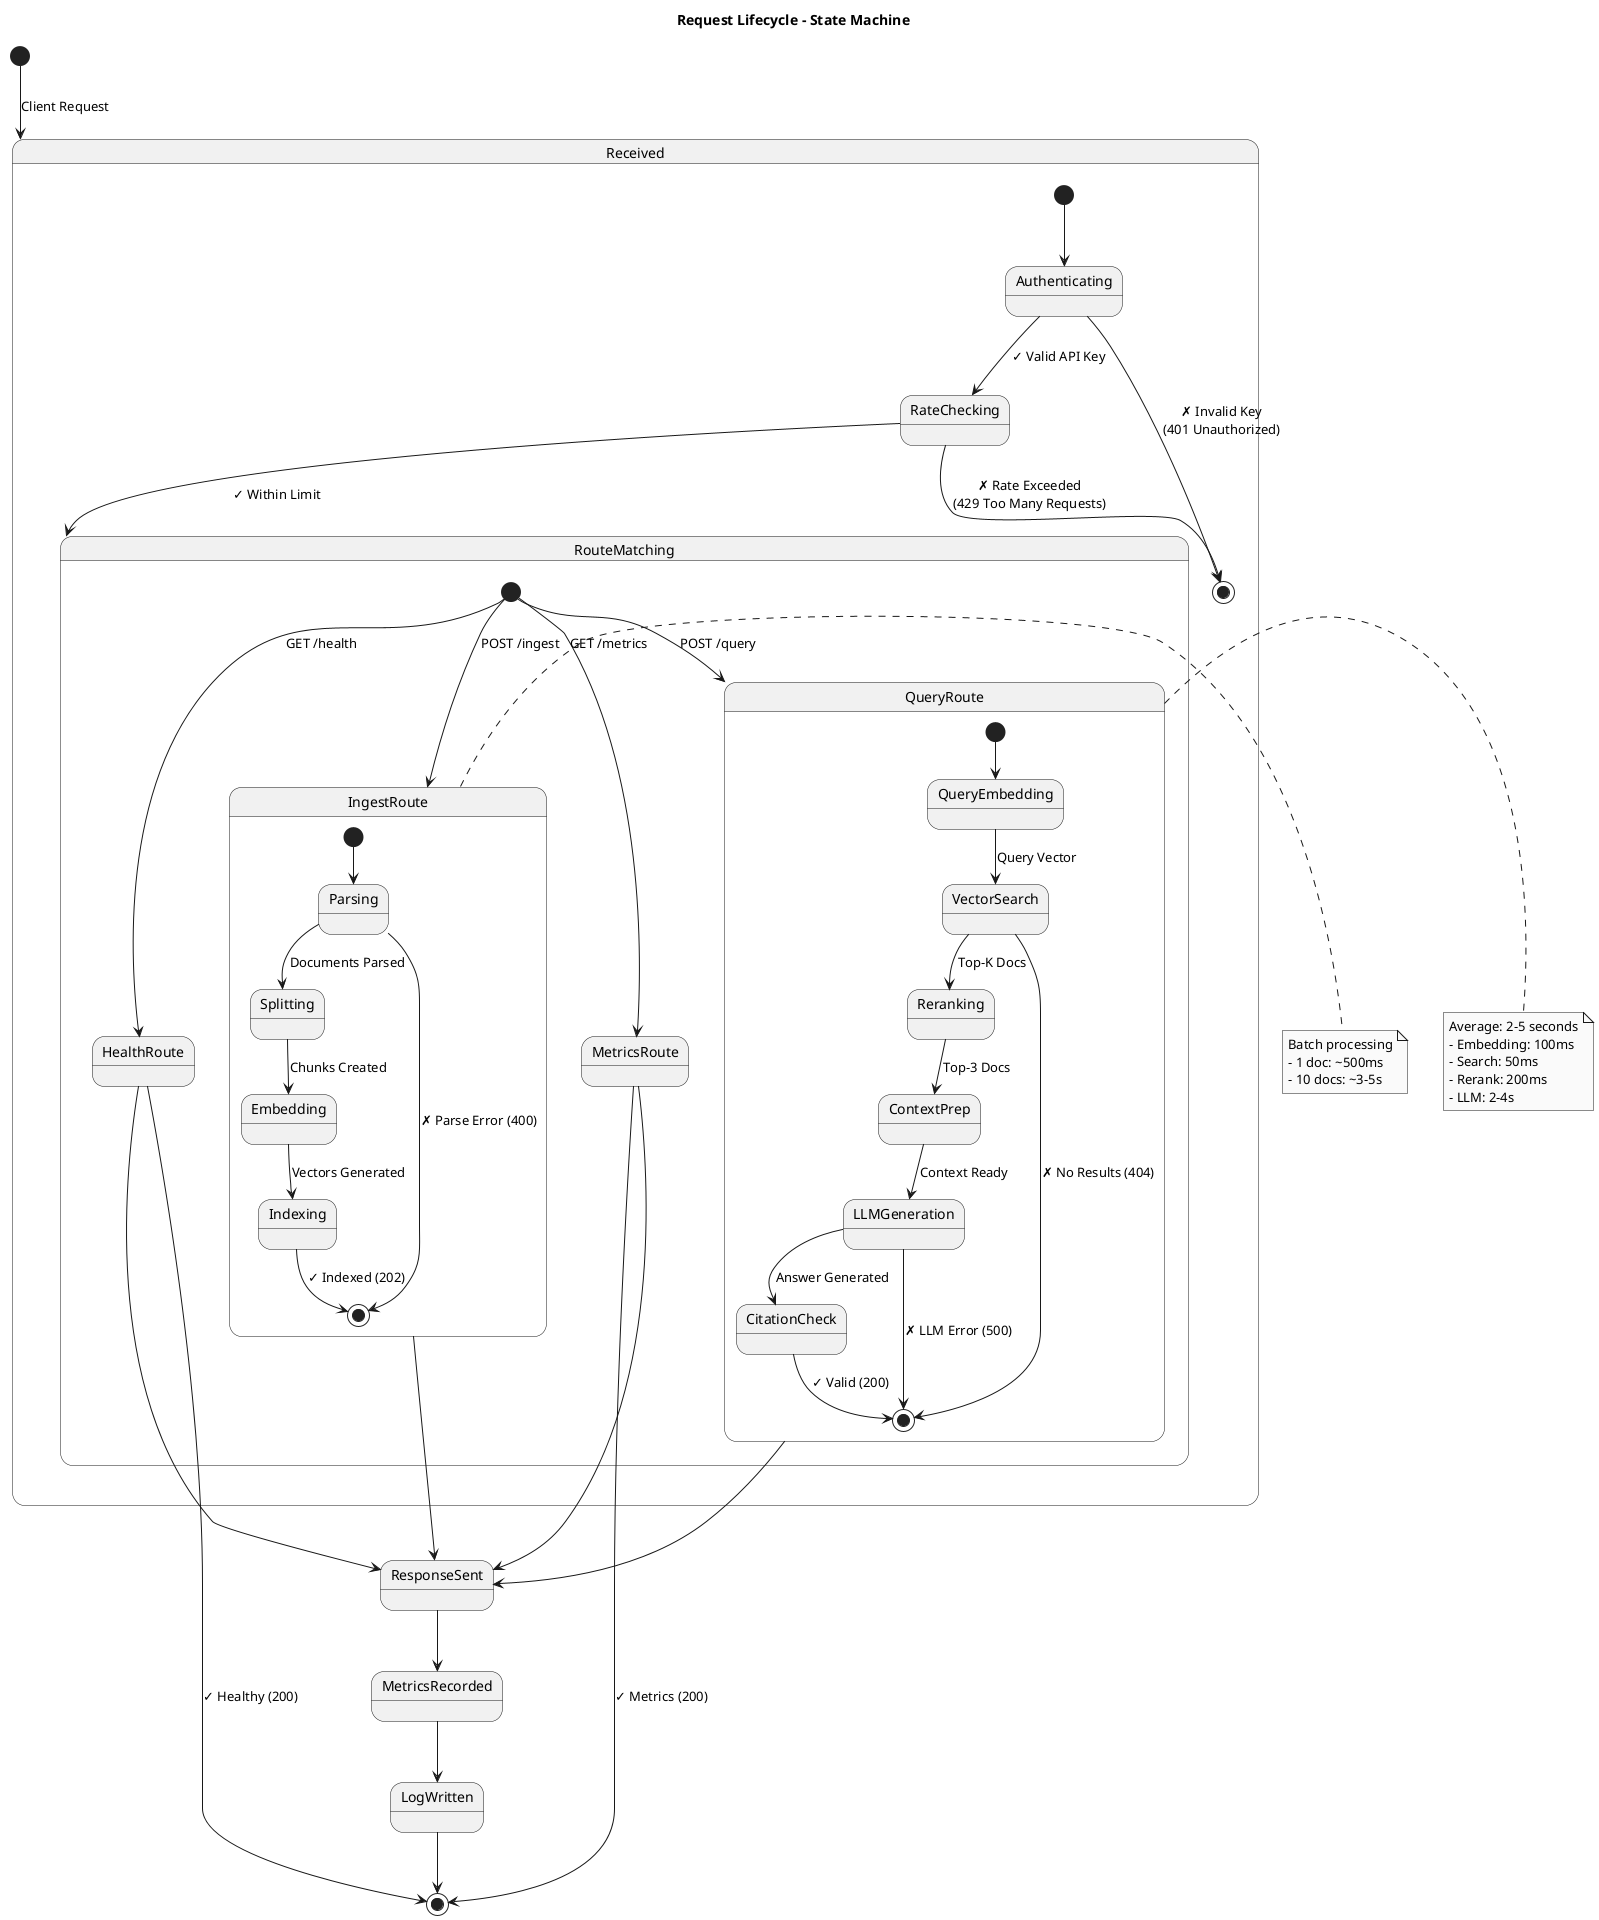 @startuml RAG_State_Machine
title Request Lifecycle - State Machine
skinparam monochrome true

[*] --> Received : Client Request

state Received {
    [*] --> Authenticating
    Authenticating --> RateChecking : ✓ Valid API Key
    Authenticating --> [*] : ✗ Invalid Key\n(401 Unauthorized)
    RateChecking --> RouteMatching : ✓ Within Limit
    RateChecking --> [*] : ✗ Rate Exceeded\n(429 Too Many Requests)
}

state RouteMatching {
    [*] --> IngestRoute : POST /ingest
    [*] --> QueryRoute : POST /query
    [*] --> HealthRoute : GET /health
    [*] --> MetricsRoute : GET /metrics
}

state IngestRoute {
    [*] --> Parsing
    Parsing --> Splitting : Documents Parsed
    Splitting --> Embedding : Chunks Created
    Embedding --> Indexing : Vectors Generated
    Indexing --> [*] : ✓ Indexed (202)
    Parsing --> [*] : ✗ Parse Error (400)
}

state QueryRoute {
    [*] --> QueryEmbedding
    QueryEmbedding --> VectorSearch : Query Vector
    VectorSearch --> Reranking : Top-K Docs
    Reranking --> ContextPrep : Top-3 Docs
    ContextPrep --> LLMGeneration : Context Ready
    LLMGeneration --> CitationCheck : Answer Generated
    CitationCheck --> [*] : ✓ Valid (200)
    VectorSearch --> [*] : ✗ No Results (404)
    LLMGeneration --> [*] : ✗ LLM Error (500)
}

HealthRoute --> [*] : ✓ Healthy (200)
MetricsRoute --> [*] : ✓ Metrics (200)

IngestRoute --> ResponseSent
QueryRoute --> ResponseSent
HealthRoute --> ResponseSent
MetricsRoute --> ResponseSent

ResponseSent --> MetricsRecorded
MetricsRecorded --> LogWritten
LogWritten --> [*]

note right of QueryRoute
  Average: 2-5 seconds
  - Embedding: 100ms
  - Search: 50ms
  - Rerank: 200ms
  - LLM: 2-4s
end note

note right of IngestRoute
  Batch processing
  - 1 doc: ~500ms
  - 10 docs: ~3-5s
end note

@enduml